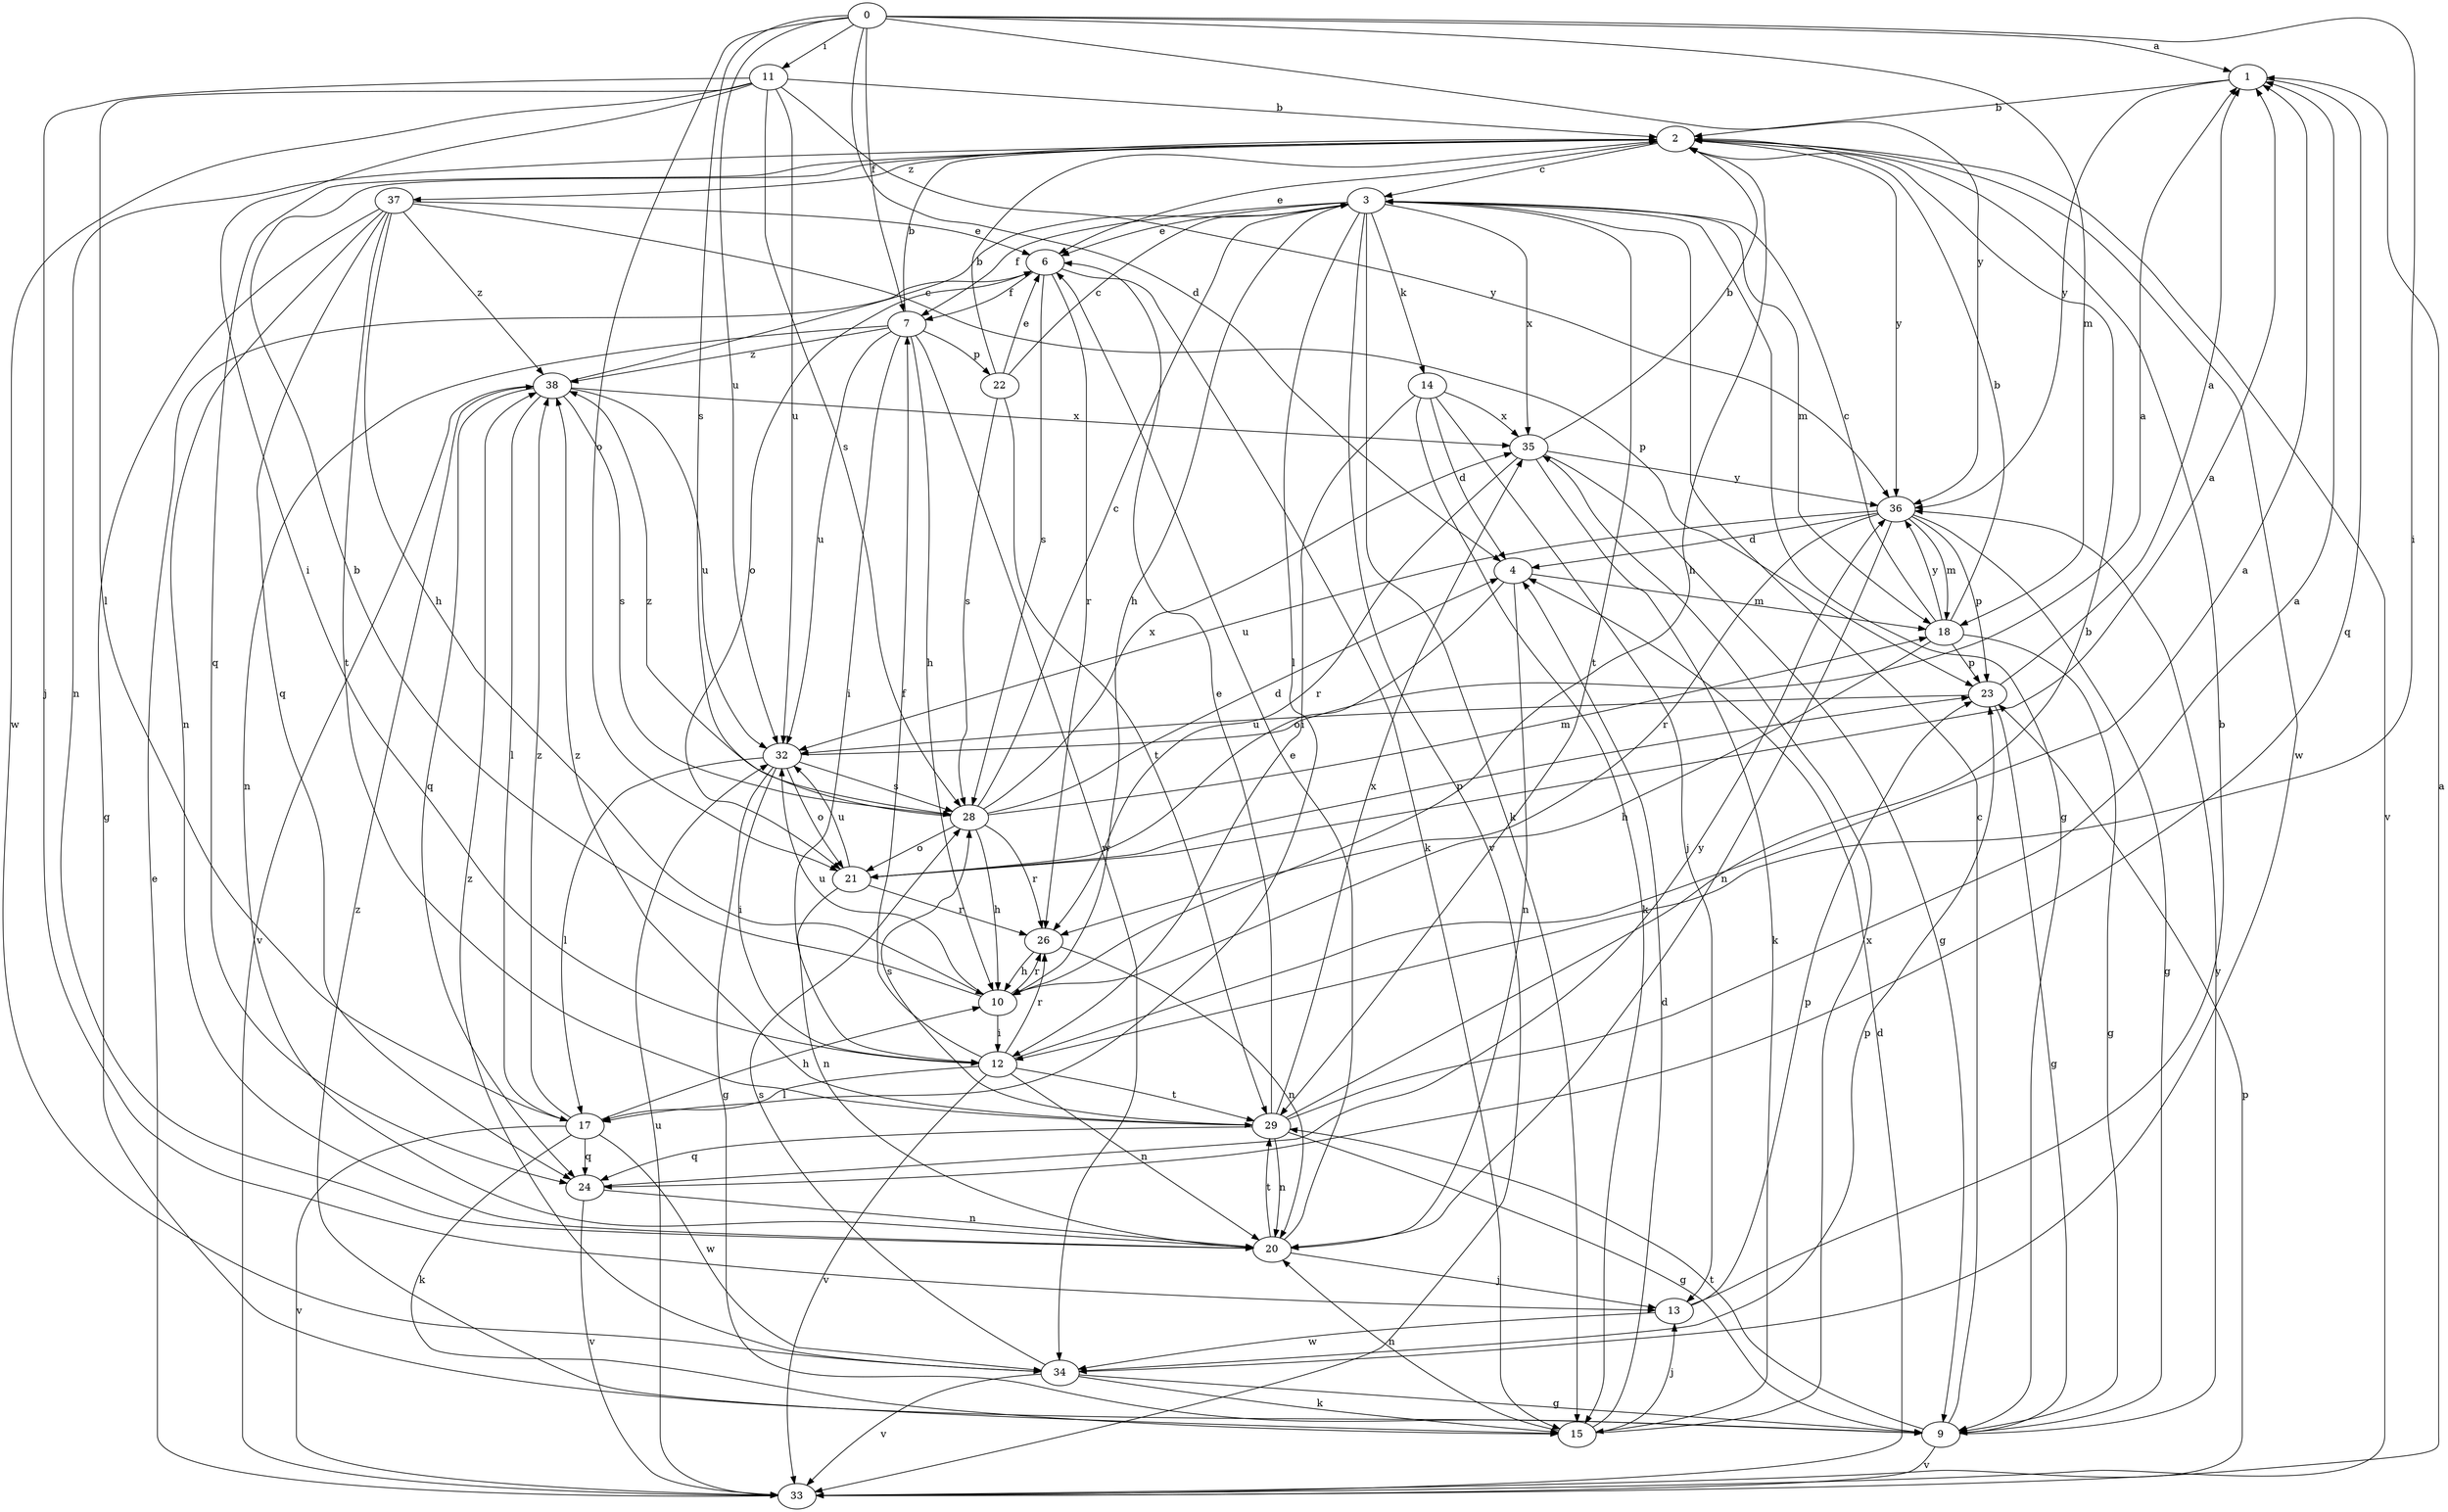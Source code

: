 strict digraph  {
0;
1;
2;
3;
4;
6;
7;
9;
10;
11;
12;
13;
14;
15;
17;
18;
20;
21;
22;
23;
24;
26;
28;
29;
32;
33;
34;
35;
36;
37;
38;
0 -> 1  [label=a];
0 -> 4  [label=d];
0 -> 7  [label=f];
0 -> 11  [label=i];
0 -> 12  [label=i];
0 -> 18  [label=m];
0 -> 21  [label=o];
0 -> 28  [label=s];
0 -> 32  [label=u];
0 -> 36  [label=y];
1 -> 2  [label=b];
1 -> 24  [label=q];
1 -> 36  [label=y];
2 -> 3  [label=c];
2 -> 6  [label=e];
2 -> 10  [label=h];
2 -> 20  [label=n];
2 -> 24  [label=q];
2 -> 33  [label=v];
2 -> 34  [label=w];
2 -> 36  [label=y];
2 -> 37  [label=z];
3 -> 6  [label=e];
3 -> 7  [label=f];
3 -> 9  [label=g];
3 -> 10  [label=h];
3 -> 14  [label=k];
3 -> 15  [label=k];
3 -> 17  [label=l];
3 -> 18  [label=m];
3 -> 29  [label=t];
3 -> 33  [label=v];
3 -> 35  [label=x];
4 -> 18  [label=m];
4 -> 20  [label=n];
4 -> 21  [label=o];
6 -> 7  [label=f];
6 -> 15  [label=k];
6 -> 21  [label=o];
6 -> 26  [label=r];
6 -> 28  [label=s];
7 -> 2  [label=b];
7 -> 10  [label=h];
7 -> 12  [label=i];
7 -> 20  [label=n];
7 -> 22  [label=p];
7 -> 32  [label=u];
7 -> 34  [label=w];
7 -> 38  [label=z];
9 -> 3  [label=c];
9 -> 29  [label=t];
9 -> 33  [label=v];
9 -> 36  [label=y];
10 -> 2  [label=b];
10 -> 12  [label=i];
10 -> 26  [label=r];
10 -> 32  [label=u];
11 -> 2  [label=b];
11 -> 12  [label=i];
11 -> 13  [label=j];
11 -> 17  [label=l];
11 -> 28  [label=s];
11 -> 32  [label=u];
11 -> 34  [label=w];
11 -> 36  [label=y];
12 -> 1  [label=a];
12 -> 7  [label=f];
12 -> 17  [label=l];
12 -> 20  [label=n];
12 -> 26  [label=r];
12 -> 29  [label=t];
12 -> 33  [label=v];
13 -> 2  [label=b];
13 -> 23  [label=p];
13 -> 34  [label=w];
14 -> 4  [label=d];
14 -> 12  [label=i];
14 -> 13  [label=j];
14 -> 15  [label=k];
14 -> 35  [label=x];
15 -> 4  [label=d];
15 -> 13  [label=j];
15 -> 20  [label=n];
15 -> 35  [label=x];
15 -> 38  [label=z];
17 -> 10  [label=h];
17 -> 15  [label=k];
17 -> 24  [label=q];
17 -> 33  [label=v];
17 -> 34  [label=w];
17 -> 38  [label=z];
18 -> 2  [label=b];
18 -> 3  [label=c];
18 -> 9  [label=g];
18 -> 10  [label=h];
18 -> 23  [label=p];
18 -> 36  [label=y];
20 -> 6  [label=e];
20 -> 13  [label=j];
20 -> 29  [label=t];
21 -> 1  [label=a];
21 -> 20  [label=n];
21 -> 23  [label=p];
21 -> 26  [label=r];
21 -> 32  [label=u];
22 -> 2  [label=b];
22 -> 3  [label=c];
22 -> 6  [label=e];
22 -> 28  [label=s];
22 -> 29  [label=t];
23 -> 1  [label=a];
23 -> 9  [label=g];
23 -> 32  [label=u];
24 -> 20  [label=n];
24 -> 33  [label=v];
24 -> 36  [label=y];
26 -> 10  [label=h];
26 -> 20  [label=n];
28 -> 3  [label=c];
28 -> 4  [label=d];
28 -> 10  [label=h];
28 -> 18  [label=m];
28 -> 21  [label=o];
28 -> 26  [label=r];
28 -> 35  [label=x];
28 -> 38  [label=z];
29 -> 1  [label=a];
29 -> 2  [label=b];
29 -> 6  [label=e];
29 -> 9  [label=g];
29 -> 20  [label=n];
29 -> 24  [label=q];
29 -> 28  [label=s];
29 -> 35  [label=x];
29 -> 38  [label=z];
32 -> 1  [label=a];
32 -> 9  [label=g];
32 -> 12  [label=i];
32 -> 17  [label=l];
32 -> 21  [label=o];
32 -> 28  [label=s];
33 -> 1  [label=a];
33 -> 4  [label=d];
33 -> 6  [label=e];
33 -> 23  [label=p];
33 -> 32  [label=u];
34 -> 9  [label=g];
34 -> 15  [label=k];
34 -> 23  [label=p];
34 -> 28  [label=s];
34 -> 33  [label=v];
34 -> 38  [label=z];
35 -> 2  [label=b];
35 -> 9  [label=g];
35 -> 15  [label=k];
35 -> 26  [label=r];
35 -> 36  [label=y];
36 -> 4  [label=d];
36 -> 9  [label=g];
36 -> 18  [label=m];
36 -> 20  [label=n];
36 -> 23  [label=p];
36 -> 26  [label=r];
36 -> 32  [label=u];
37 -> 6  [label=e];
37 -> 9  [label=g];
37 -> 10  [label=h];
37 -> 20  [label=n];
37 -> 23  [label=p];
37 -> 24  [label=q];
37 -> 29  [label=t];
37 -> 38  [label=z];
38 -> 3  [label=c];
38 -> 17  [label=l];
38 -> 24  [label=q];
38 -> 28  [label=s];
38 -> 32  [label=u];
38 -> 33  [label=v];
38 -> 35  [label=x];
}
